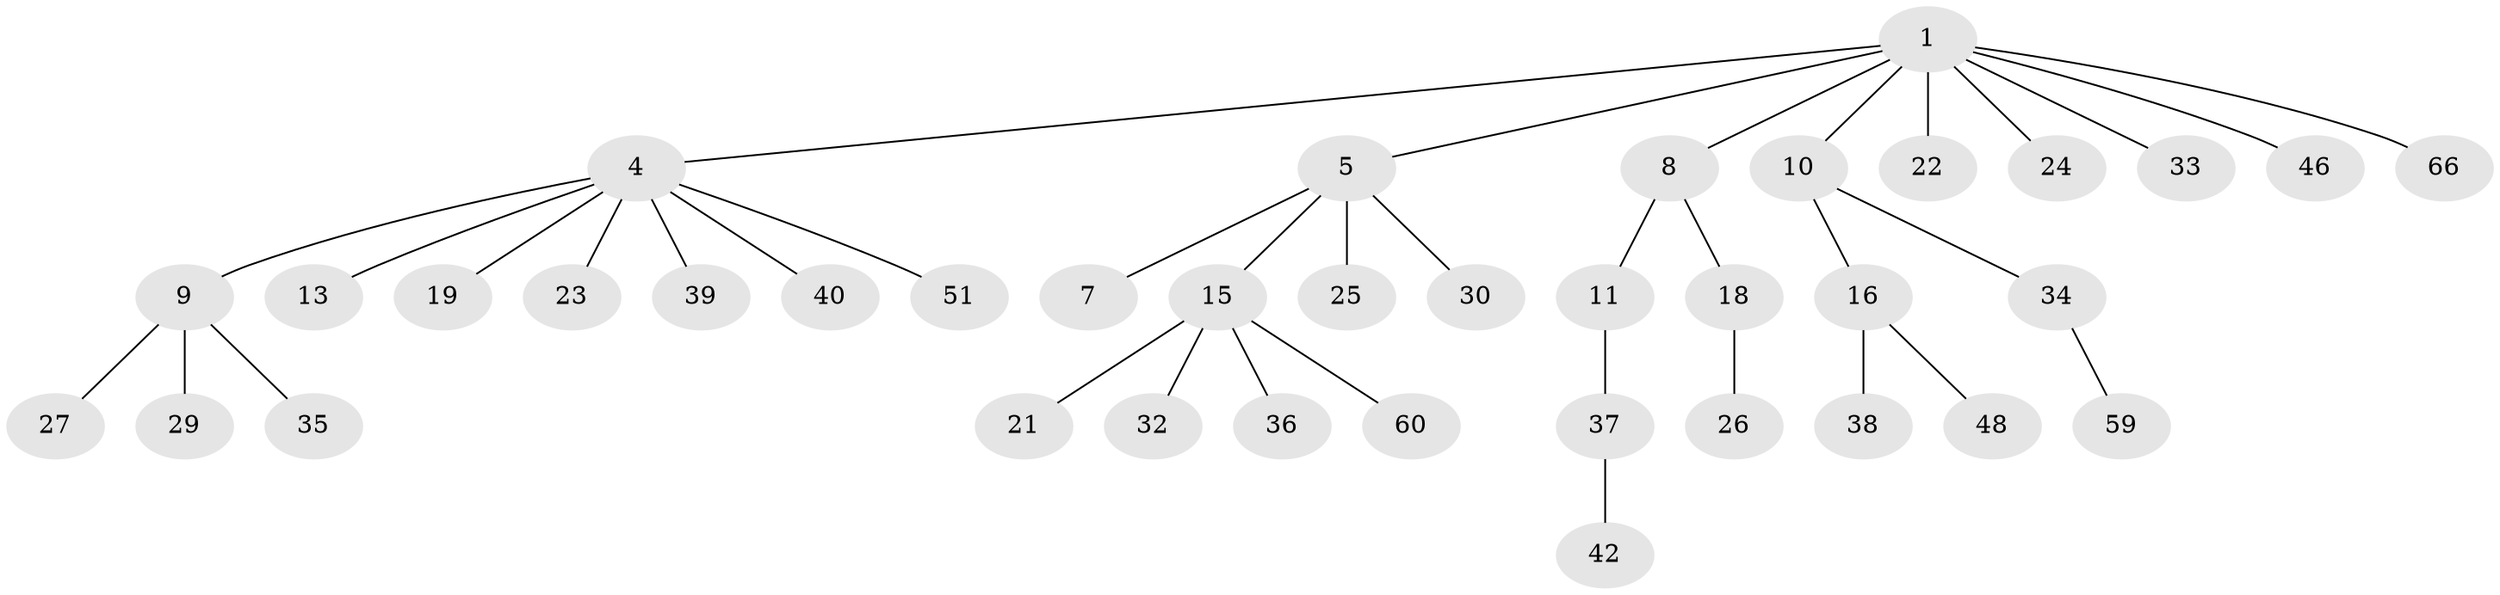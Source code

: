// original degree distribution, {3: 0.12987012987012986, 4: 0.07792207792207792, 6: 0.025974025974025976, 7: 0.012987012987012988, 5: 0.025974025974025976, 1: 0.5584415584415584, 2: 0.16883116883116883}
// Generated by graph-tools (version 1.1) at 2025/15/03/09/25 04:15:36]
// undirected, 38 vertices, 37 edges
graph export_dot {
graph [start="1"]
  node [color=gray90,style=filled];
  1 [super="+2+3"];
  4 [super="+6+61+62+12"];
  5;
  7;
  8 [super="+53"];
  9 [super="+14"];
  10 [super="+72+55+31+20"];
  11;
  13;
  15 [super="+17"];
  16;
  18;
  19 [super="+58+28+44"];
  21;
  22 [super="+49"];
  23;
  24 [super="+57+56"];
  25 [super="+75+50"];
  26;
  27 [super="+63"];
  29;
  30 [super="+52+64"];
  32 [super="+43"];
  33;
  34;
  35;
  36;
  37;
  38 [super="+70+68"];
  39 [super="+47+71+54"];
  40 [super="+45+76"];
  42;
  46;
  48;
  51;
  59;
  60;
  66 [super="+73+67"];
  1 -- 66;
  1 -- 10;
  1 -- 46;
  1 -- 33;
  1 -- 4;
  1 -- 5;
  1 -- 22;
  1 -- 8;
  1 -- 24;
  4 -- 9;
  4 -- 13;
  4 -- 40;
  4 -- 51;
  4 -- 39;
  4 -- 19;
  4 -- 23;
  5 -- 7;
  5 -- 15;
  5 -- 25;
  5 -- 30;
  8 -- 11;
  8 -- 18;
  9 -- 27;
  9 -- 29;
  9 -- 35;
  10 -- 16;
  10 -- 34;
  11 -- 37;
  15 -- 32;
  15 -- 36;
  15 -- 21;
  15 -- 60;
  16 -- 38;
  16 -- 48;
  18 -- 26;
  34 -- 59;
  37 -- 42;
}

